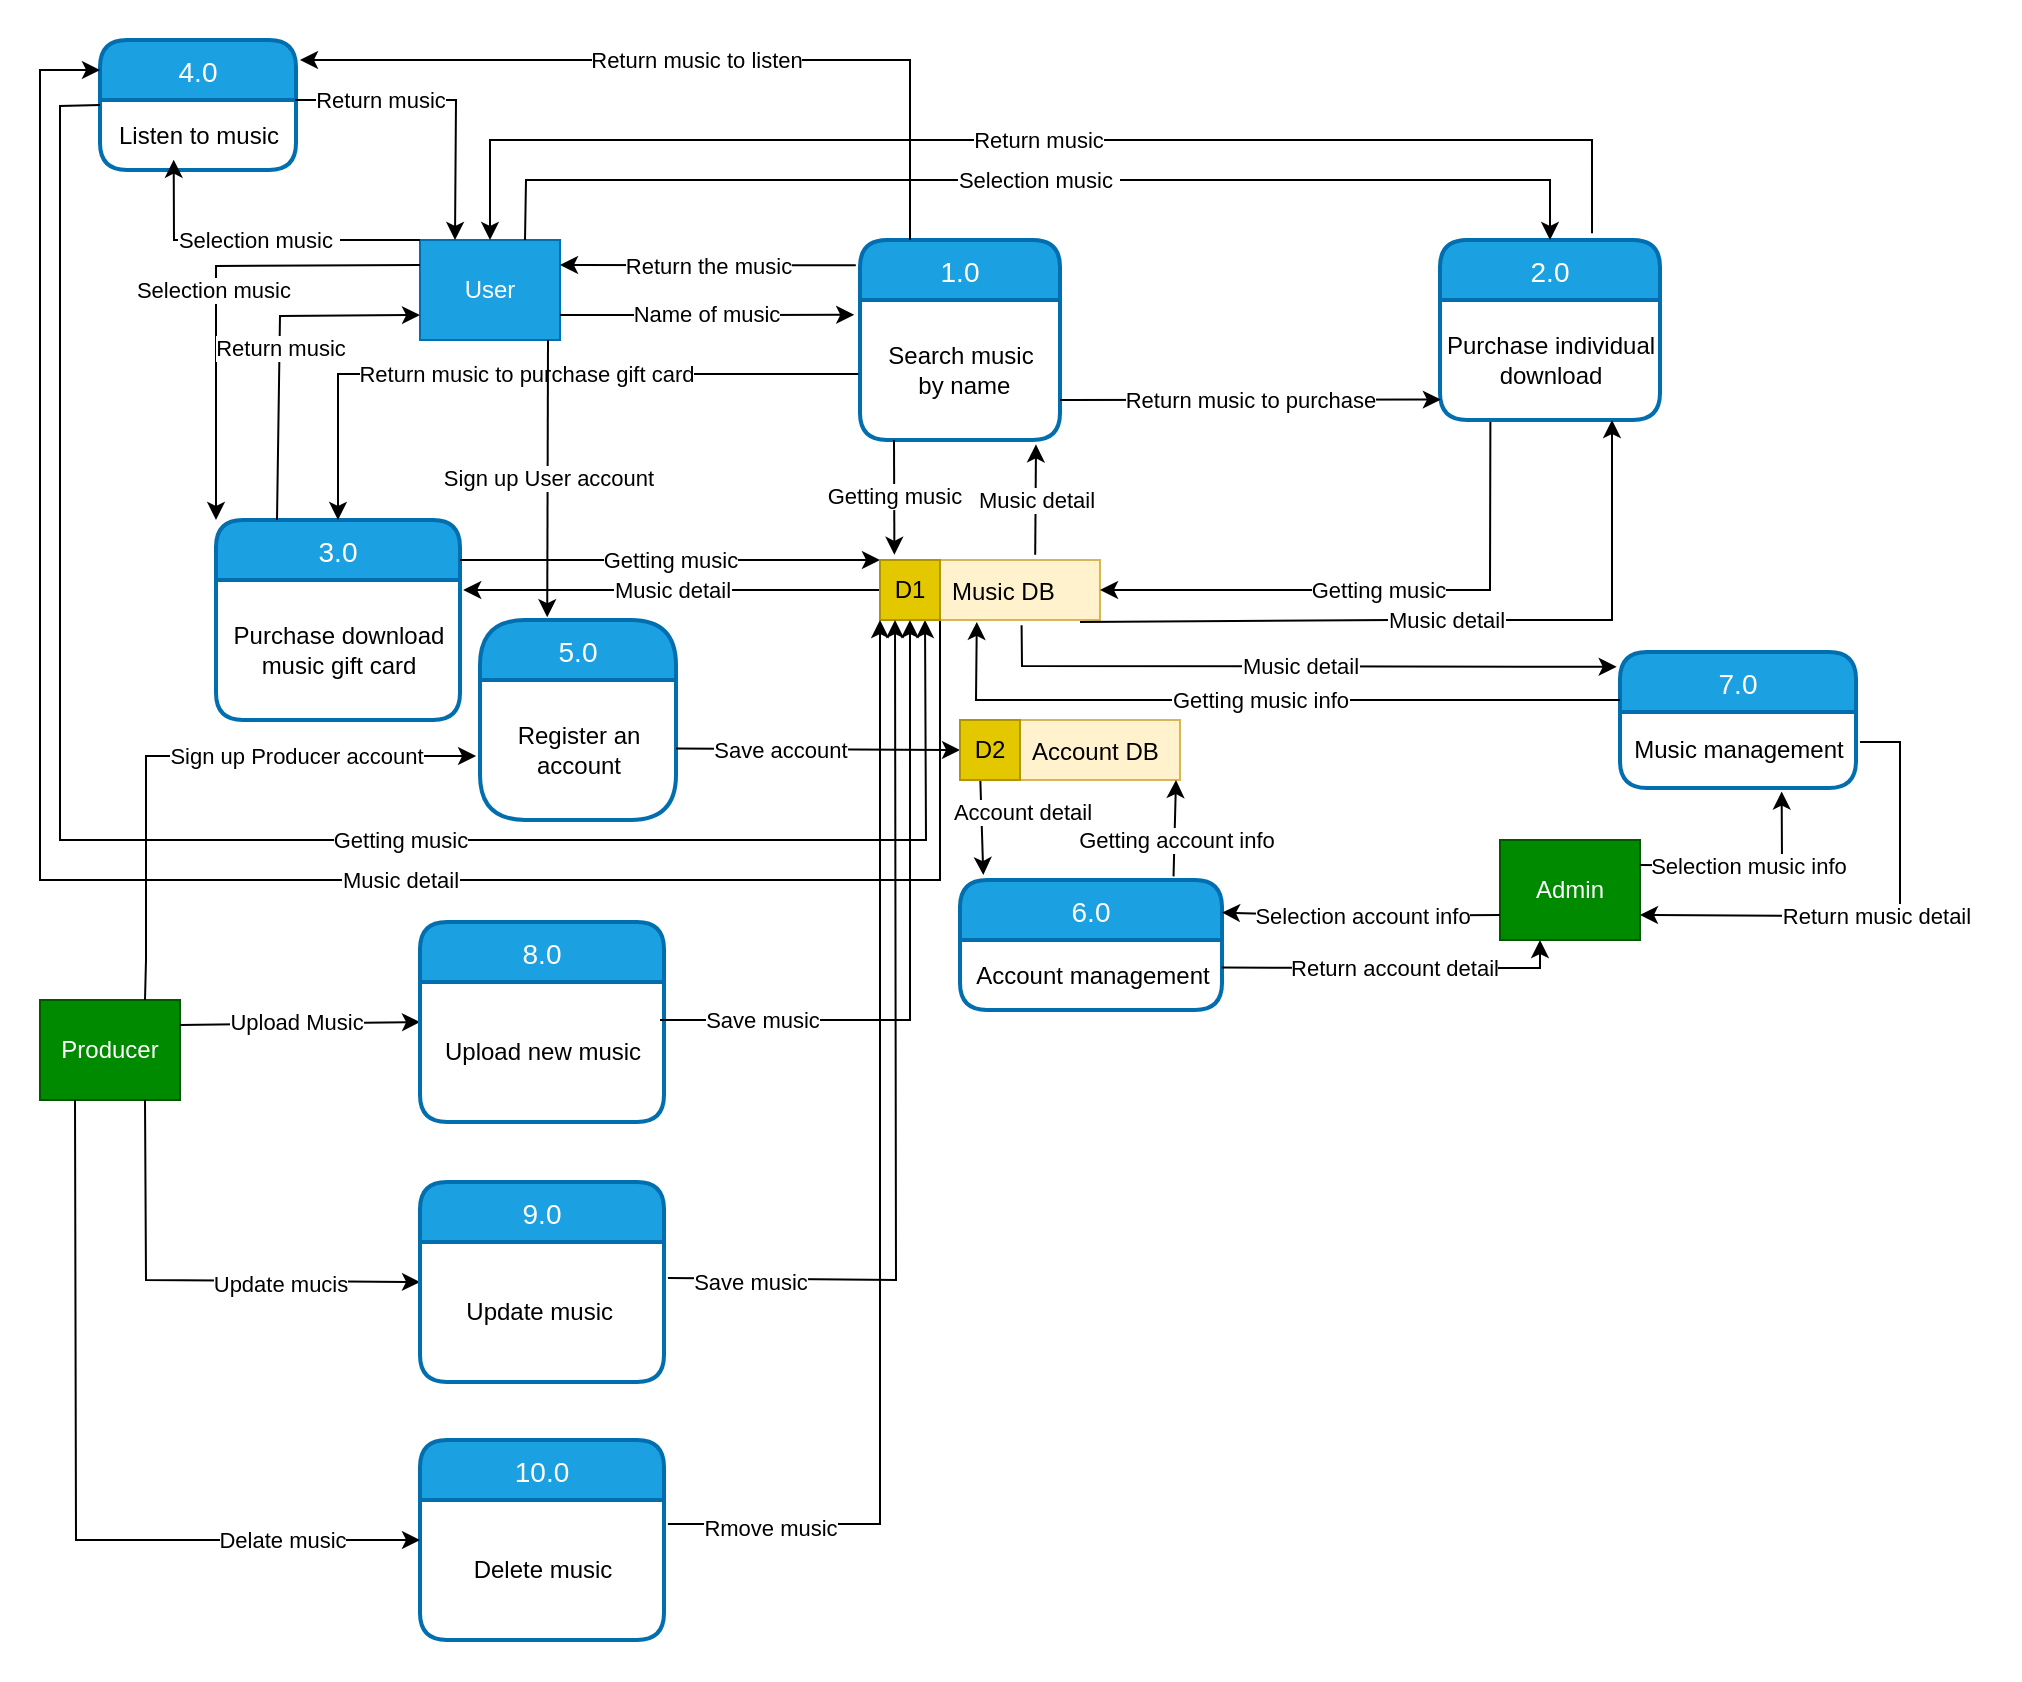 <mxfile version="20.2.8" type="device"><diagram id="DXFhpFkrPuwsKfSUO1y2" name="Page-1"><mxGraphModel dx="2035" dy="635" grid="1" gridSize="10" guides="1" tooltips="1" connect="1" arrows="1" fold="1" page="1" pageScale="1" pageWidth="850" pageHeight="1100" math="0" shadow="0"><root><mxCell id="0"/><mxCell id="1" parent="0"/><mxCell id="H0hDWM4vPdVzxcdMZ7c_-27" value="" style="rounded=0;whiteSpace=wrap;html=1;labelBorderColor=none;strokeColor=none;" vertex="1" parent="1"><mxGeometry x="-90" y="400" width="1010" height="840" as="geometry"/></mxCell><mxCell id="x21oxfyomRd-7ThhepY4-1" value="1.0" style="swimlane;childLayout=stackLayout;horizontal=1;startSize=30;horizontalStack=0;rounded=1;fontSize=14;fontStyle=0;strokeWidth=2;resizeParent=0;resizeLast=1;shadow=0;dashed=0;align=center;labelBorderColor=none;fillColor=#1ba1e2;strokeColor=#006EAF;fontColor=#ffffff;" parent="1" vertex="1"><mxGeometry x="340" y="520" width="100" height="100" as="geometry"/></mxCell><mxCell id="x21oxfyomRd-7ThhepY4-2" value="Search music&lt;br&gt;&amp;nbsp;by name" style="text;html=1;align=center;verticalAlign=middle;resizable=0;points=[];autosize=1;strokeColor=none;fillColor=none;labelBorderColor=none;" parent="x21oxfyomRd-7ThhepY4-1" vertex="1"><mxGeometry y="30" width="100" height="70" as="geometry"/></mxCell><mxCell id="x21oxfyomRd-7ThhepY4-3" value="2.0" style="swimlane;childLayout=stackLayout;horizontal=1;startSize=30;horizontalStack=0;rounded=1;fontSize=14;fontStyle=0;strokeWidth=2;resizeParent=0;resizeLast=1;shadow=0;dashed=0;align=center;labelBorderColor=none;fillColor=#1ba1e2;strokeColor=#006EAF;fontColor=#ffffff;" parent="1" vertex="1"><mxGeometry x="630" y="520" width="110" height="90" as="geometry"/></mxCell><mxCell id="x21oxfyomRd-7ThhepY4-4" value="Purchase individual&lt;br&gt;download" style="text;html=1;align=center;verticalAlign=middle;resizable=0;points=[];autosize=1;strokeColor=none;fillColor=none;labelBorderColor=none;" parent="x21oxfyomRd-7ThhepY4-3" vertex="1"><mxGeometry y="30" width="110" height="60" as="geometry"/></mxCell><mxCell id="x21oxfyomRd-7ThhepY4-5" value="3.0" style="swimlane;childLayout=stackLayout;horizontal=1;startSize=30;horizontalStack=0;rounded=1;fontSize=14;fontStyle=0;strokeWidth=2;resizeParent=0;resizeLast=1;shadow=0;dashed=0;align=center;labelBorderColor=none;fillColor=#1ba1e2;strokeColor=#006EAF;fontColor=#ffffff;" parent="1" vertex="1"><mxGeometry x="18" y="660" width="122" height="100" as="geometry"/></mxCell><mxCell id="x21oxfyomRd-7ThhepY4-71" value="Purchase download&lt;br&gt;music gift card" style="text;html=1;align=center;verticalAlign=middle;resizable=0;points=[];autosize=1;strokeColor=none;fillColor=none;labelBorderColor=none;" parent="x21oxfyomRd-7ThhepY4-5" vertex="1"><mxGeometry y="30" width="122" height="70" as="geometry"/></mxCell><mxCell id="x21oxfyomRd-7ThhepY4-7" value="4.0" style="swimlane;childLayout=stackLayout;horizontal=1;startSize=30;horizontalStack=0;rounded=1;fontSize=14;fontStyle=0;strokeWidth=2;resizeParent=0;resizeLast=1;shadow=0;dashed=0;align=center;labelBorderColor=none;fillColor=#1ba1e2;strokeColor=#006EAF;fontColor=#ffffff;" parent="1" vertex="1"><mxGeometry x="-40" y="420" width="98" height="65" as="geometry"/></mxCell><mxCell id="x21oxfyomRd-7ThhepY4-73" value="Listen to music" style="text;html=1;align=center;verticalAlign=middle;resizable=0;points=[];autosize=1;strokeColor=none;fillColor=none;labelBorderColor=none;" parent="x21oxfyomRd-7ThhepY4-7" vertex="1"><mxGeometry y="30" width="98" height="35" as="geometry"/></mxCell><mxCell id="x21oxfyomRd-7ThhepY4-9" value="5.0" style="swimlane;childLayout=stackLayout;horizontal=1;startSize=30;horizontalStack=0;rounded=1;fontSize=14;fontStyle=0;strokeWidth=2;resizeParent=0;resizeLast=1;shadow=0;dashed=0;align=center;arcSize=25;labelBorderColor=none;fillColor=#1ba1e2;strokeColor=#006EAF;fontColor=#ffffff;" parent="1" vertex="1"><mxGeometry x="150" y="710" width="98" height="100" as="geometry"/></mxCell><mxCell id="x21oxfyomRd-7ThhepY4-10" value="Register an &lt;br&gt;account" style="text;html=1;align=center;verticalAlign=middle;resizable=0;points=[];autosize=1;strokeColor=none;fillColor=none;labelBorderColor=none;" parent="x21oxfyomRd-7ThhepY4-9" vertex="1"><mxGeometry y="30" width="98" height="70" as="geometry"/></mxCell><mxCell id="x21oxfyomRd-7ThhepY4-11" value="6.0" style="swimlane;childLayout=stackLayout;horizontal=1;startSize=30;horizontalStack=0;rounded=1;fontSize=14;fontStyle=0;strokeWidth=2;resizeParent=0;resizeLast=1;shadow=0;dashed=0;align=center;labelBorderColor=none;fillColor=#1ba1e2;strokeColor=#006EAF;fontColor=#ffffff;" parent="1" vertex="1"><mxGeometry x="390" y="840" width="131" height="65" as="geometry"/></mxCell><mxCell id="x21oxfyomRd-7ThhepY4-12" value="Account management" style="text;html=1;align=center;verticalAlign=middle;resizable=0;points=[];autosize=1;strokeColor=none;fillColor=none;labelBorderColor=none;" parent="x21oxfyomRd-7ThhepY4-11" vertex="1"><mxGeometry y="30" width="131" height="35" as="geometry"/></mxCell><mxCell id="x21oxfyomRd-7ThhepY4-13" value="7.0" style="swimlane;childLayout=stackLayout;horizontal=1;startSize=30;horizontalStack=0;rounded=1;fontSize=14;fontStyle=0;strokeWidth=2;resizeParent=0;resizeLast=1;shadow=0;dashed=0;align=center;labelBorderColor=none;fillColor=#1ba1e2;strokeColor=#006EAF;fontColor=#ffffff;" parent="1" vertex="1"><mxGeometry x="720" y="726" width="118" height="68" as="geometry"/></mxCell><mxCell id="x21oxfyomRd-7ThhepY4-14" value="Music management" style="text;html=1;align=center;verticalAlign=middle;resizable=0;points=[];autosize=1;strokeColor=none;fillColor=none;labelBorderColor=none;" parent="x21oxfyomRd-7ThhepY4-13" vertex="1"><mxGeometry y="30" width="118" height="38" as="geometry"/></mxCell><mxCell id="x21oxfyomRd-7ThhepY4-19" value="D1" style="html=1;dashed=0;whitespace=wrap;shape=mxgraph.dfd.dataStoreID;align=left;spacingLeft=3;points=[[0,0],[0.5,0],[1,0],[0,0.5],[1,0.5],[0,1],[0.5,1],[1,1]];labelBorderColor=none;" parent="1" vertex="1"><mxGeometry x="350" y="680" width="100" height="30" as="geometry"/></mxCell><mxCell id="x21oxfyomRd-7ThhepY4-20" value="Music DB" style="text;strokeColor=#d6b656;fillColor=#fff2cc;align=left;verticalAlign=middle;spacingLeft=4;spacingRight=4;overflow=hidden;points=[[0,0.5],[1,0.5]];portConstraint=eastwest;rotatable=0;labelBorderColor=none;" parent="1" vertex="1"><mxGeometry x="380" y="680" width="80" height="30" as="geometry"/></mxCell><mxCell id="x21oxfyomRd-7ThhepY4-21" value="D2" style="html=1;dashed=0;whitespace=wrap;shape=mxgraph.dfd.dataStoreID;align=left;spacingLeft=3;points=[[0,0],[0.5,0],[1,0],[0,0.5],[1,0.5],[0,1],[0.5,1],[1,1]];labelBorderColor=none;" parent="1" vertex="1"><mxGeometry x="390" y="760" width="110" height="30" as="geometry"/></mxCell><mxCell id="x21oxfyomRd-7ThhepY4-22" value="Account DB" style="text;strokeColor=#d6b656;fillColor=#fff2cc;align=left;verticalAlign=middle;spacingLeft=4;spacingRight=4;overflow=hidden;points=[[0,0.5],[1,0.5]];portConstraint=eastwest;rotatable=0;labelBorderColor=none;" parent="1" vertex="1"><mxGeometry x="420" y="760" width="80" height="30" as="geometry"/></mxCell><mxCell id="x21oxfyomRd-7ThhepY4-25" value="User" style="rounded=0;whiteSpace=wrap;html=1;labelBorderColor=none;fillColor=#1ba1e2;strokeColor=#006EAF;fontColor=#ffffff;" parent="1" vertex="1"><mxGeometry x="120" y="520" width="70" height="50" as="geometry"/></mxCell><mxCell id="x21oxfyomRd-7ThhepY4-26" value="Admin" style="rounded=0;whiteSpace=wrap;html=1;fillColor=#008a00;fontColor=#ffffff;strokeColor=#005700;labelBorderColor=none;" parent="1" vertex="1"><mxGeometry x="660" y="820" width="70" height="50" as="geometry"/></mxCell><mxCell id="x21oxfyomRd-7ThhepY4-29" value="Name of music" style="endArrow=classic;html=1;rounded=0;exitX=1;exitY=0.75;exitDx=0;exitDy=0;entryX=-0.029;entryY=0.106;entryDx=0;entryDy=0;entryPerimeter=0;labelBorderColor=none;" parent="1" source="x21oxfyomRd-7ThhepY4-25" target="x21oxfyomRd-7ThhepY4-2" edge="1"><mxGeometry width="50" height="50" relative="1" as="geometry"><mxPoint x="340" y="650" as="sourcePoint"/><mxPoint x="390" y="600" as="targetPoint"/></mxGeometry></mxCell><mxCell id="x21oxfyomRd-7ThhepY4-30" value="Getting music" style="endArrow=classic;html=1;rounded=0;entryX=0.072;entryY=-0.087;entryDx=0;entryDy=0;entryPerimeter=0;labelBorderColor=none;" parent="1" target="x21oxfyomRd-7ThhepY4-19" edge="1"><mxGeometry width="50" height="50" relative="1" as="geometry"><mxPoint x="357" y="620" as="sourcePoint"/><mxPoint x="390" y="700" as="targetPoint"/></mxGeometry></mxCell><mxCell id="x21oxfyomRd-7ThhepY4-31" value="Music detail" style="endArrow=classic;html=1;rounded=0;entryX=0.88;entryY=1.031;entryDx=0;entryDy=0;entryPerimeter=0;exitX=0.595;exitY=-0.087;exitDx=0;exitDy=0;exitPerimeter=0;labelBorderColor=none;" parent="1" source="x21oxfyomRd-7ThhepY4-20" target="x21oxfyomRd-7ThhepY4-2" edge="1"><mxGeometry width="50" height="50" relative="1" as="geometry"><mxPoint x="424" y="680" as="sourcePoint"/><mxPoint x="390" y="700" as="targetPoint"/></mxGeometry></mxCell><mxCell id="x21oxfyomRd-7ThhepY4-32" value="Return the music" style="endArrow=classic;html=1;rounded=0;exitX=-0.021;exitY=0.126;exitDx=0;exitDy=0;exitPerimeter=0;entryX=1;entryY=0.25;entryDx=0;entryDy=0;labelBorderColor=none;" parent="1" source="x21oxfyomRd-7ThhepY4-1" target="x21oxfyomRd-7ThhepY4-25" edge="1"><mxGeometry width="50" height="50" relative="1" as="geometry"><mxPoint x="340" y="750" as="sourcePoint"/><mxPoint x="390" y="700" as="targetPoint"/></mxGeometry></mxCell><mxCell id="x21oxfyomRd-7ThhepY4-34" value="Selection music&amp;nbsp;" style="endArrow=classic;html=1;rounded=0;exitX=0.75;exitY=0;exitDx=0;exitDy=0;entryX=0.5;entryY=0;entryDx=0;entryDy=0;labelBorderColor=none;" parent="1" source="x21oxfyomRd-7ThhepY4-25" target="x21oxfyomRd-7ThhepY4-3" edge="1"><mxGeometry width="50" height="50" relative="1" as="geometry"><mxPoint x="400" y="650" as="sourcePoint"/><mxPoint x="450" y="600" as="targetPoint"/><Array as="points"><mxPoint x="173" y="490"/><mxPoint x="575" y="490"/><mxPoint x="685" y="490"/></Array></mxGeometry></mxCell><mxCell id="x21oxfyomRd-7ThhepY4-35" value="Getting music" style="endArrow=classic;html=1;rounded=0;exitX=0.229;exitY=1.017;exitDx=0;exitDy=0;exitPerimeter=0;entryX=1;entryY=0.5;entryDx=0;entryDy=0;labelBorderColor=none;" parent="1" source="x21oxfyomRd-7ThhepY4-4" target="x21oxfyomRd-7ThhepY4-20" edge="1"><mxGeometry width="50" height="50" relative="1" as="geometry"><mxPoint x="400" y="650" as="sourcePoint"/><mxPoint x="450" y="600" as="targetPoint"/><Array as="points"><mxPoint x="655" y="695"/><mxPoint x="545" y="695"/></Array></mxGeometry></mxCell><mxCell id="x21oxfyomRd-7ThhepY4-36" value="Music detail" style="endArrow=classic;html=1;rounded=0;exitX=0.875;exitY=1.033;exitDx=0;exitDy=0;exitPerimeter=0;labelBorderColor=none;" parent="1" source="x21oxfyomRd-7ThhepY4-20" edge="1"><mxGeometry width="50" height="50" relative="1" as="geometry"><mxPoint x="400" y="650" as="sourcePoint"/><mxPoint x="716" y="610" as="targetPoint"/><Array as="points"><mxPoint x="606" y="710"/><mxPoint x="716" y="710"/></Array></mxGeometry></mxCell><mxCell id="x21oxfyomRd-7ThhepY4-37" value="Return music to purchase" style="endArrow=classic;html=1;rounded=0;entryX=0.004;entryY=0.83;entryDx=0;entryDy=0;entryPerimeter=0;labelBorderColor=none;" parent="1" target="x21oxfyomRd-7ThhepY4-4" edge="1"><mxGeometry width="50" height="50" relative="1" as="geometry"><mxPoint x="440" y="600" as="sourcePoint"/><mxPoint x="450" y="600" as="targetPoint"/></mxGeometry></mxCell><mxCell id="x21oxfyomRd-7ThhepY4-38" value="Return music" style="endArrow=classic;html=1;rounded=0;exitX=0.691;exitY=-0.038;exitDx=0;exitDy=0;exitPerimeter=0;entryX=0.5;entryY=0;entryDx=0;entryDy=0;labelBorderColor=none;" parent="1" source="x21oxfyomRd-7ThhepY4-3" target="x21oxfyomRd-7ThhepY4-25" edge="1"><mxGeometry width="50" height="50" relative="1" as="geometry"><mxPoint x="400" y="650" as="sourcePoint"/><mxPoint x="450" y="600" as="targetPoint"/><Array as="points"><mxPoint x="706" y="470"/><mxPoint x="155" y="470"/></Array></mxGeometry></mxCell><mxCell id="x21oxfyomRd-7ThhepY4-39" value="Selection music&amp;nbsp;" style="endArrow=classic;html=1;rounded=0;exitX=0;exitY=0.25;exitDx=0;exitDy=0;entryX=0;entryY=0;entryDx=0;entryDy=0;labelBorderColor=none;" parent="1" source="x21oxfyomRd-7ThhepY4-25" target="x21oxfyomRd-7ThhepY4-5" edge="1"><mxGeometry width="50" height="50" relative="1" as="geometry"><mxPoint x="400" y="750" as="sourcePoint"/><mxPoint x="450" y="700" as="targetPoint"/><Array as="points"><mxPoint x="18" y="533"/><mxPoint x="18" y="558"/></Array></mxGeometry></mxCell><mxCell id="x21oxfyomRd-7ThhepY4-40" value="Getting music" style="endArrow=classic;html=1;rounded=0;entryX=0;entryY=0;entryDx=0;entryDy=0;labelBorderColor=none;" parent="1" target="x21oxfyomRd-7ThhepY4-19" edge="1"><mxGeometry width="50" height="50" relative="1" as="geometry"><mxPoint x="140" y="680" as="sourcePoint"/><mxPoint x="450" y="700" as="targetPoint"/></mxGeometry></mxCell><mxCell id="x21oxfyomRd-7ThhepY4-41" value="Music detail" style="endArrow=classic;html=1;rounded=0;exitX=0;exitY=0.5;exitDx=0;exitDy=0;entryX=1.013;entryY=0.071;entryDx=0;entryDy=0;entryPerimeter=0;labelBorderColor=none;" parent="1" source="x21oxfyomRd-7ThhepY4-19" edge="1"><mxGeometry width="50" height="50" relative="1" as="geometry"><mxPoint x="400" y="750" as="sourcePoint"/><mxPoint x="141.586" y="694.97" as="targetPoint"/></mxGeometry></mxCell><mxCell id="x21oxfyomRd-7ThhepY4-42" value="Return music" style="endArrow=classic;html=1;rounded=0;exitX=0.25;exitY=0;exitDx=0;exitDy=0;entryX=0;entryY=0.75;entryDx=0;entryDy=0;labelBorderColor=none;" parent="1" source="x21oxfyomRd-7ThhepY4-5" target="x21oxfyomRd-7ThhepY4-25" edge="1"><mxGeometry width="50" height="50" relative="1" as="geometry"><mxPoint x="340" y="730" as="sourcePoint"/><mxPoint x="450" y="700" as="targetPoint"/><Array as="points"><mxPoint x="50" y="558"/></Array></mxGeometry></mxCell><mxCell id="x21oxfyomRd-7ThhepY4-43" value="Return music to purchase gift card" style="endArrow=classic;html=1;rounded=0;exitX=-0.008;exitY=0.529;exitDx=0;exitDy=0;exitPerimeter=0;entryX=0.5;entryY=0;entryDx=0;entryDy=0;labelBorderColor=none;" parent="1" source="x21oxfyomRd-7ThhepY4-2" target="x21oxfyomRd-7ThhepY4-5" edge="1"><mxGeometry width="50" height="50" relative="1" as="geometry"><mxPoint x="400" y="750" as="sourcePoint"/><mxPoint x="450" y="700" as="targetPoint"/><Array as="points"><mxPoint x="79" y="587"/></Array></mxGeometry></mxCell><mxCell id="x21oxfyomRd-7ThhepY4-44" value="Selection music&amp;nbsp;" style="endArrow=classic;html=1;rounded=0;exitX=0;exitY=0;exitDx=0;exitDy=0;entryX=0.376;entryY=0.995;entryDx=0;entryDy=0;entryPerimeter=0;labelBorderColor=none;" parent="1" source="x21oxfyomRd-7ThhepY4-25" edge="1"><mxGeometry width="50" height="50" relative="1" as="geometry"><mxPoint x="400" y="700" as="sourcePoint"/><mxPoint x="-3.152" y="479.85" as="targetPoint"/><Array as="points"><mxPoint x="37" y="520"/><mxPoint x="-3" y="520"/></Array></mxGeometry></mxCell><mxCell id="x21oxfyomRd-7ThhepY4-45" value="Getting music" style="endArrow=classic;html=1;rounded=0;exitX=0;exitY=0.5;exitDx=0;exitDy=0;entryX=0.75;entryY=1;entryDx=0;entryDy=0;labelBorderColor=none;" parent="1" source="x21oxfyomRd-7ThhepY4-7" edge="1" target="x21oxfyomRd-7ThhepY4-70"><mxGeometry x="0.198" width="50" height="50" relative="1" as="geometry"><mxPoint x="400" y="700" as="sourcePoint"/><mxPoint x="360" y="710" as="targetPoint"/><Array as="points"><mxPoint x="-60" y="453"/><mxPoint x="-60" y="820"/><mxPoint x="373" y="820"/></Array><mxPoint as="offset"/></mxGeometry></mxCell><mxCell id="x21oxfyomRd-7ThhepY4-46" value="Music detail" style="endArrow=classic;html=1;rounded=0;exitX=1;exitY=1;exitDx=0;exitDy=0;labelBorderColor=none;" parent="1" source="x21oxfyomRd-7ThhepY4-70" edge="1"><mxGeometry x="-0.212" width="50" height="50" relative="1" as="geometry"><mxPoint x="380" y="720" as="sourcePoint"/><mxPoint x="-40" y="435" as="targetPoint"/><Array as="points"><mxPoint x="380" y="840"/><mxPoint x="-70" y="840"/><mxPoint x="-70" y="435"/></Array><mxPoint as="offset"/></mxGeometry></mxCell><mxCell id="x21oxfyomRd-7ThhepY4-47" value="Return music" style="endArrow=classic;html=1;rounded=0;entryX=0.25;entryY=0;entryDx=0;entryDy=0;labelBorderColor=none;exitX=0.995;exitY=0;exitDx=0;exitDy=0;exitPerimeter=0;" parent="1" target="x21oxfyomRd-7ThhepY4-25" edge="1" source="x21oxfyomRd-7ThhepY4-73"><mxGeometry x="-0.435" width="50" height="50" relative="1" as="geometry"><mxPoint x="62" y="440" as="sourcePoint"/><mxPoint x="390" y="550" as="targetPoint"/><Array as="points"><mxPoint x="138" y="450"/></Array><mxPoint as="offset"/></mxGeometry></mxCell><mxCell id="x21oxfyomRd-7ThhepY4-49" value="Sign up User account" style="endArrow=classic;html=1;rounded=0;entryX=0.343;entryY=-0.014;entryDx=0;entryDy=0;entryPerimeter=0;labelBorderColor=none;" parent="1" target="x21oxfyomRd-7ThhepY4-9" edge="1"><mxGeometry width="50" height="50" relative="1" as="geometry"><mxPoint x="184" y="570" as="sourcePoint"/><mxPoint x="155" y="810" as="targetPoint"/></mxGeometry></mxCell><mxCell id="x21oxfyomRd-7ThhepY4-50" value="Save account" style="endArrow=classic;html=1;rounded=0;exitX=1;exitY=0.489;exitDx=0;exitDy=0;exitPerimeter=0;entryX=0;entryY=0.5;entryDx=0;entryDy=0;labelBorderColor=none;" parent="1" source="x21oxfyomRd-7ThhepY4-10" target="x21oxfyomRd-7ThhepY4-21" edge="1"><mxGeometry x="-0.268" width="50" height="50" relative="1" as="geometry"><mxPoint x="340" y="920" as="sourcePoint"/><mxPoint x="390" y="870" as="targetPoint"/><mxPoint as="offset"/></mxGeometry></mxCell><mxCell id="x21oxfyomRd-7ThhepY4-51" value="Selection account info" style="endArrow=classic;html=1;rounded=0;exitX=0;exitY=0.75;exitDx=0;exitDy=0;entryX=1;entryY=0.25;entryDx=0;entryDy=0;labelBorderColor=none;" parent="1" source="x21oxfyomRd-7ThhepY4-26" target="x21oxfyomRd-7ThhepY4-11" edge="1"><mxGeometry width="50" height="50" relative="1" as="geometry"><mxPoint x="340" y="890" as="sourcePoint"/><mxPoint x="530" y="858" as="targetPoint"/><Array as="points"><mxPoint x="580" y="858"/></Array></mxGeometry></mxCell><mxCell id="x21oxfyomRd-7ThhepY4-52" value="Getting account info" style="endArrow=classic;html=1;rounded=0;exitX=0.815;exitY=-0.028;exitDx=0;exitDy=0;exitPerimeter=0;labelBorderColor=none;" parent="1" source="x21oxfyomRd-7ThhepY4-11" edge="1"><mxGeometry x="-0.244" y="-1" width="50" height="50" relative="1" as="geometry"><mxPoint x="340" y="890" as="sourcePoint"/><mxPoint x="498" y="790" as="targetPoint"/><mxPoint as="offset"/></mxGeometry></mxCell><mxCell id="x21oxfyomRd-7ThhepY4-53" value="Account detail" style="endArrow=classic;html=1;rounded=0;exitX=0.091;exitY=1.007;exitDx=0;exitDy=0;exitPerimeter=0;labelBorderColor=none;entryX=0.089;entryY=-0.038;entryDx=0;entryDy=0;entryPerimeter=0;" parent="1" edge="1" target="x21oxfyomRd-7ThhepY4-11"><mxGeometry x="-0.205" y="20" width="50" height="50" relative="1" as="geometry"><mxPoint x="400.01" y="785.21" as="sourcePoint"/><mxPoint x="400" y="835" as="targetPoint"/><mxPoint as="offset"/></mxGeometry></mxCell><mxCell id="x21oxfyomRd-7ThhepY4-54" value="Return account detail" style="endArrow=classic;html=1;rounded=0;exitX=0.999;exitY=0.394;exitDx=0;exitDy=0;exitPerimeter=0;labelBorderColor=none;" parent="1" source="x21oxfyomRd-7ThhepY4-12" edge="1"><mxGeometry width="50" height="50" relative="1" as="geometry"><mxPoint x="340" y="890" as="sourcePoint"/><mxPoint x="680" y="870" as="targetPoint"/><Array as="points"><mxPoint x="680" y="884"/></Array></mxGeometry></mxCell><mxCell id="x21oxfyomRd-7ThhepY4-55" value="Selection music info" style="endArrow=classic;html=1;rounded=0;exitX=1;exitY=0.25;exitDx=0;exitDy=0;entryX=0.685;entryY=1.047;entryDx=0;entryDy=0;entryPerimeter=0;labelBorderColor=none;" parent="1" source="x21oxfyomRd-7ThhepY4-26" target="x21oxfyomRd-7ThhepY4-14" edge="1"><mxGeometry width="50" height="50" relative="1" as="geometry"><mxPoint x="380" y="930" as="sourcePoint"/><mxPoint x="430" y="880" as="targetPoint"/><Array as="points"><mxPoint x="801" y="833"/></Array></mxGeometry></mxCell><mxCell id="x21oxfyomRd-7ThhepY4-56" value="Getting music info" style="endArrow=classic;html=1;rounded=0;entryX=0.23;entryY=1.033;entryDx=0;entryDy=0;entryPerimeter=0;labelBorderColor=none;" parent="1" target="x21oxfyomRd-7ThhepY4-20" edge="1"><mxGeometry width="50" height="50" relative="1" as="geometry"><mxPoint x="720" y="750" as="sourcePoint"/><mxPoint x="430" y="780" as="targetPoint"/><Array as="points"><mxPoint x="398" y="750"/></Array></mxGeometry></mxCell><mxCell id="x21oxfyomRd-7ThhepY4-57" value="Music detail" style="endArrow=classic;html=1;rounded=0;exitX=0.51;exitY=1.087;exitDx=0;exitDy=0;exitPerimeter=0;entryX=-0.014;entryY=0.109;entryDx=0;entryDy=0;entryPerimeter=0;labelBorderColor=none;" parent="1" source="x21oxfyomRd-7ThhepY4-20" target="x21oxfyomRd-7ThhepY4-13" edge="1"><mxGeometry width="50" height="50" relative="1" as="geometry"><mxPoint x="380" y="830" as="sourcePoint"/><mxPoint x="430" y="780" as="targetPoint"/><Array as="points"><mxPoint x="421" y="733"/></Array></mxGeometry></mxCell><mxCell id="x21oxfyomRd-7ThhepY4-58" value="Return music detail" style="endArrow=classic;html=1;rounded=0;exitX=1.017;exitY=0.395;exitDx=0;exitDy=0;exitPerimeter=0;entryX=1;entryY=0.75;entryDx=0;entryDy=0;labelBorderColor=none;" parent="1" source="x21oxfyomRd-7ThhepY4-14" target="x21oxfyomRd-7ThhepY4-26" edge="1"><mxGeometry width="50" height="50" relative="1" as="geometry"><mxPoint x="380" y="830" as="sourcePoint"/><mxPoint x="470" y="800" as="targetPoint"/><Array as="points"><mxPoint x="860" y="771"/><mxPoint x="860" y="858"/><mxPoint x="830" y="858"/></Array></mxGeometry></mxCell><mxCell id="x21oxfyomRd-7ThhepY4-67" value="D2" style="rounded=0;whiteSpace=wrap;html=1;fillColor=#e3c800;fontColor=#000000;strokeColor=#B09500;labelBorderColor=none;" parent="1" vertex="1"><mxGeometry x="390" y="760" width="30" height="30" as="geometry"/></mxCell><mxCell id="x21oxfyomRd-7ThhepY4-70" value="D1" style="rounded=0;whiteSpace=wrap;html=1;fillColor=#e3c800;fontColor=#000000;strokeColor=#B09500;labelBorderColor=none;" parent="1" vertex="1"><mxGeometry x="350" y="680" width="30" height="30" as="geometry"/></mxCell><mxCell id="x21oxfyomRd-7ThhepY4-72" value="Return music to listen" style="endArrow=classic;html=1;rounded=0;exitX=0.25;exitY=0;exitDx=0;exitDy=0;labelBorderColor=none;" parent="1" source="x21oxfyomRd-7ThhepY4-1" edge="1"><mxGeometry width="50" height="50" relative="1" as="geometry"><mxPoint x="350" y="630" as="sourcePoint"/><mxPoint x="60" y="430" as="targetPoint"/><Array as="points"><mxPoint x="365" y="430"/></Array></mxGeometry></mxCell><mxCell id="H0hDWM4vPdVzxcdMZ7c_-1" value="Producer" style="rounded=0;whiteSpace=wrap;html=1;fillColor=#008a00;fontColor=#ffffff;strokeColor=#005700;labelBorderColor=none;" vertex="1" parent="1"><mxGeometry x="-70" y="900" width="70" height="50" as="geometry"/></mxCell><mxCell id="H0hDWM4vPdVzxcdMZ7c_-2" value="" style="endArrow=classic;html=1;rounded=0;exitX=1;exitY=0.25;exitDx=0;exitDy=0;entryX=0;entryY=0.5;entryDx=0;entryDy=0;labelBorderColor=none;" edge="1" parent="1" source="H0hDWM4vPdVzxcdMZ7c_-1" target="H0hDWM4vPdVzxcdMZ7c_-10"><mxGeometry width="50" height="50" relative="1" as="geometry"><mxPoint x="-312" y="1050" as="sourcePoint"/><mxPoint x="53" y="910" as="targetPoint"/><Array as="points"/></mxGeometry></mxCell><mxCell id="H0hDWM4vPdVzxcdMZ7c_-3" value="Upload Music" style="edgeLabel;html=1;align=center;verticalAlign=middle;resizable=0;points=[];labelBorderColor=none;" vertex="1" connectable="0" parent="H0hDWM4vPdVzxcdMZ7c_-2"><mxGeometry x="-0.62" y="-3" relative="1" as="geometry"><mxPoint x="35" y="-4" as="offset"/></mxGeometry></mxCell><mxCell id="H0hDWM4vPdVzxcdMZ7c_-4" value="" style="endArrow=classic;html=1;rounded=0;exitX=0.75;exitY=1;exitDx=0;exitDy=0;entryX=0;entryY=0.5;entryDx=0;entryDy=0;labelBorderColor=none;" edge="1" parent="1" source="H0hDWM4vPdVzxcdMZ7c_-1" target="H0hDWM4vPdVzxcdMZ7c_-8"><mxGeometry width="50" height="50" relative="1" as="geometry"><mxPoint x="-52" y="1130" as="sourcePoint"/><mxPoint x="-42" y="1200" as="targetPoint"/><Array as="points"><mxPoint x="-17" y="1040"/></Array></mxGeometry></mxCell><mxCell id="H0hDWM4vPdVzxcdMZ7c_-5" value="Update mucis" style="edgeLabel;html=1;align=center;verticalAlign=middle;resizable=0;points=[];labelBorderColor=none;" vertex="1" connectable="0" parent="H0hDWM4vPdVzxcdMZ7c_-4"><mxGeometry x="-0.644" relative="1" as="geometry"><mxPoint x="67" y="51" as="offset"/></mxGeometry></mxCell><mxCell id="H0hDWM4vPdVzxcdMZ7c_-8" value="9.0" style="swimlane;childLayout=stackLayout;horizontal=1;startSize=30;horizontalStack=0;rounded=1;fontSize=14;fontStyle=0;strokeWidth=2;resizeParent=0;resizeLast=1;shadow=0;dashed=0;align=center;labelBorderColor=none;fillColor=#1ba1e2;strokeColor=#006EAF;fontColor=#ffffff;" vertex="1" parent="1"><mxGeometry x="120" y="991" width="122" height="100" as="geometry"/></mxCell><mxCell id="H0hDWM4vPdVzxcdMZ7c_-9" value="Update music&amp;nbsp;" style="text;html=1;align=center;verticalAlign=middle;resizable=0;points=[];autosize=1;strokeColor=none;fillColor=none;labelBorderColor=none;" vertex="1" parent="H0hDWM4vPdVzxcdMZ7c_-8"><mxGeometry y="30" width="122" height="70" as="geometry"/></mxCell><mxCell id="H0hDWM4vPdVzxcdMZ7c_-10" value="8.0" style="swimlane;childLayout=stackLayout;horizontal=1;startSize=30;horizontalStack=0;rounded=1;fontSize=14;fontStyle=0;strokeWidth=2;resizeParent=0;resizeLast=1;shadow=0;dashed=0;align=center;labelBorderColor=none;fillColor=#1ba1e2;strokeColor=#006EAF;fontColor=#ffffff;" vertex="1" parent="1"><mxGeometry x="120" y="861" width="122" height="100" as="geometry"/></mxCell><mxCell id="H0hDWM4vPdVzxcdMZ7c_-11" value="Upload new music" style="text;html=1;align=center;verticalAlign=middle;resizable=0;points=[];autosize=1;strokeColor=none;fillColor=none;labelBorderColor=none;" vertex="1" parent="H0hDWM4vPdVzxcdMZ7c_-10"><mxGeometry y="30" width="122" height="70" as="geometry"/></mxCell><mxCell id="H0hDWM4vPdVzxcdMZ7c_-12" value="10.0" style="swimlane;childLayout=stackLayout;horizontal=1;startSize=30;horizontalStack=0;rounded=1;fontSize=14;fontStyle=0;strokeWidth=2;resizeParent=0;resizeLast=1;shadow=0;dashed=0;align=center;labelBorderColor=none;fillColor=#1ba1e2;strokeColor=#006EAF;fontColor=#ffffff;" vertex="1" parent="1"><mxGeometry x="120" y="1120" width="122" height="100" as="geometry"/></mxCell><mxCell id="H0hDWM4vPdVzxcdMZ7c_-13" value="Delete music" style="text;html=1;align=center;verticalAlign=middle;resizable=0;points=[];autosize=1;strokeColor=none;fillColor=none;labelBorderColor=none;" vertex="1" parent="H0hDWM4vPdVzxcdMZ7c_-12"><mxGeometry y="30" width="122" height="70" as="geometry"/></mxCell><mxCell id="H0hDWM4vPdVzxcdMZ7c_-14" value="" style="endArrow=classic;html=1;rounded=0;entryX=0.5;entryY=1;entryDx=0;entryDy=0;labelBorderColor=none;" edge="1" parent="1" target="x21oxfyomRd-7ThhepY4-70"><mxGeometry width="50" height="50" relative="1" as="geometry"><mxPoint x="240" y="910" as="sourcePoint"/><mxPoint x="400" y="940" as="targetPoint"/><Array as="points"><mxPoint x="365" y="910"/></Array></mxGeometry></mxCell><mxCell id="H0hDWM4vPdVzxcdMZ7c_-17" value="Save music" style="edgeLabel;html=1;align=center;verticalAlign=middle;resizable=0;points=[];labelBorderColor=none;" vertex="1" connectable="0" parent="H0hDWM4vPdVzxcdMZ7c_-14"><mxGeometry x="-0.686" relative="1" as="geometry"><mxPoint as="offset"/></mxGeometry></mxCell><mxCell id="H0hDWM4vPdVzxcdMZ7c_-15" value="" style="endArrow=classic;html=1;rounded=0;entryX=0.25;entryY=1;entryDx=0;entryDy=0;exitX=1.016;exitY=0.257;exitDx=0;exitDy=0;exitPerimeter=0;labelBorderColor=none;" edge="1" parent="1" source="H0hDWM4vPdVzxcdMZ7c_-9" target="x21oxfyomRd-7ThhepY4-70"><mxGeometry width="50" height="50" relative="1" as="geometry"><mxPoint x="280" y="1040" as="sourcePoint"/><mxPoint x="370" y="1033" as="targetPoint"/><Array as="points"><mxPoint x="358" y="1040"/></Array></mxGeometry></mxCell><mxCell id="H0hDWM4vPdVzxcdMZ7c_-20" value="Save music" style="edgeLabel;html=1;align=center;verticalAlign=middle;resizable=0;points=[];labelBorderColor=none;" vertex="1" connectable="0" parent="H0hDWM4vPdVzxcdMZ7c_-15"><mxGeometry x="-0.815" y="-1" relative="1" as="geometry"><mxPoint as="offset"/></mxGeometry></mxCell><mxCell id="H0hDWM4vPdVzxcdMZ7c_-16" value="" style="endArrow=classic;html=1;rounded=0;exitX=1.016;exitY=0.171;exitDx=0;exitDy=0;exitPerimeter=0;entryX=0;entryY=1;entryDx=0;entryDy=0;labelBorderColor=none;" edge="1" parent="1" source="H0hDWM4vPdVzxcdMZ7c_-13" target="x21oxfyomRd-7ThhepY4-70"><mxGeometry width="50" height="50" relative="1" as="geometry"><mxPoint x="340" y="1160" as="sourcePoint"/><mxPoint x="390" y="1110" as="targetPoint"/><Array as="points"><mxPoint x="350" y="1162"/></Array></mxGeometry></mxCell><mxCell id="H0hDWM4vPdVzxcdMZ7c_-21" value="Rmove music" style="edgeLabel;html=1;align=center;verticalAlign=middle;resizable=0;points=[];labelBorderColor=none;" vertex="1" connectable="0" parent="H0hDWM4vPdVzxcdMZ7c_-16"><mxGeometry x="-0.779" y="-2" relative="1" as="geometry"><mxPoint x="-11" as="offset"/></mxGeometry></mxCell><mxCell id="H0hDWM4vPdVzxcdMZ7c_-18" value="" style="endArrow=classic;html=1;rounded=0;exitX=0.25;exitY=1;exitDx=0;exitDy=0;entryX=0;entryY=0.5;entryDx=0;entryDy=0;labelBorderColor=none;" edge="1" parent="1" source="H0hDWM4vPdVzxcdMZ7c_-1" target="H0hDWM4vPdVzxcdMZ7c_-12"><mxGeometry width="50" height="50" relative="1" as="geometry"><mxPoint x="-190" y="1030" as="sourcePoint"/><mxPoint x="-140" y="980" as="targetPoint"/><Array as="points"><mxPoint x="-52" y="1170"/></Array></mxGeometry></mxCell><mxCell id="H0hDWM4vPdVzxcdMZ7c_-19" value="Delate music" style="edgeLabel;html=1;align=center;verticalAlign=middle;resizable=0;points=[];labelBorderColor=none;" vertex="1" connectable="0" parent="H0hDWM4vPdVzxcdMZ7c_-18"><mxGeometry x="0.339" y="-1" relative="1" as="geometry"><mxPoint x="60" y="-1" as="offset"/></mxGeometry></mxCell><mxCell id="H0hDWM4vPdVzxcdMZ7c_-25" value="" style="endArrow=classic;html=1;rounded=0;entryX=-0.02;entryY=0.543;entryDx=0;entryDy=0;entryPerimeter=0;exitX=0.75;exitY=0;exitDx=0;exitDy=0;labelBorderColor=none;" edge="1" parent="1" source="H0hDWM4vPdVzxcdMZ7c_-1" target="x21oxfyomRd-7ThhepY4-10"><mxGeometry width="50" height="50" relative="1" as="geometry"><mxPoint x="-260" y="940" as="sourcePoint"/><mxPoint x="-210" y="890" as="targetPoint"/><Array as="points"><mxPoint x="-17" y="880"/><mxPoint x="-17" y="778"/></Array></mxGeometry></mxCell><mxCell id="H0hDWM4vPdVzxcdMZ7c_-26" value="Sign up Producer account" style="edgeLabel;html=1;align=center;verticalAlign=middle;resizable=0;points=[];labelBorderColor=none;" vertex="1" connectable="0" parent="H0hDWM4vPdVzxcdMZ7c_-25"><mxGeometry x="0.045" relative="1" as="geometry"><mxPoint x="47" as="offset"/></mxGeometry></mxCell></root></mxGraphModel></diagram></mxfile>